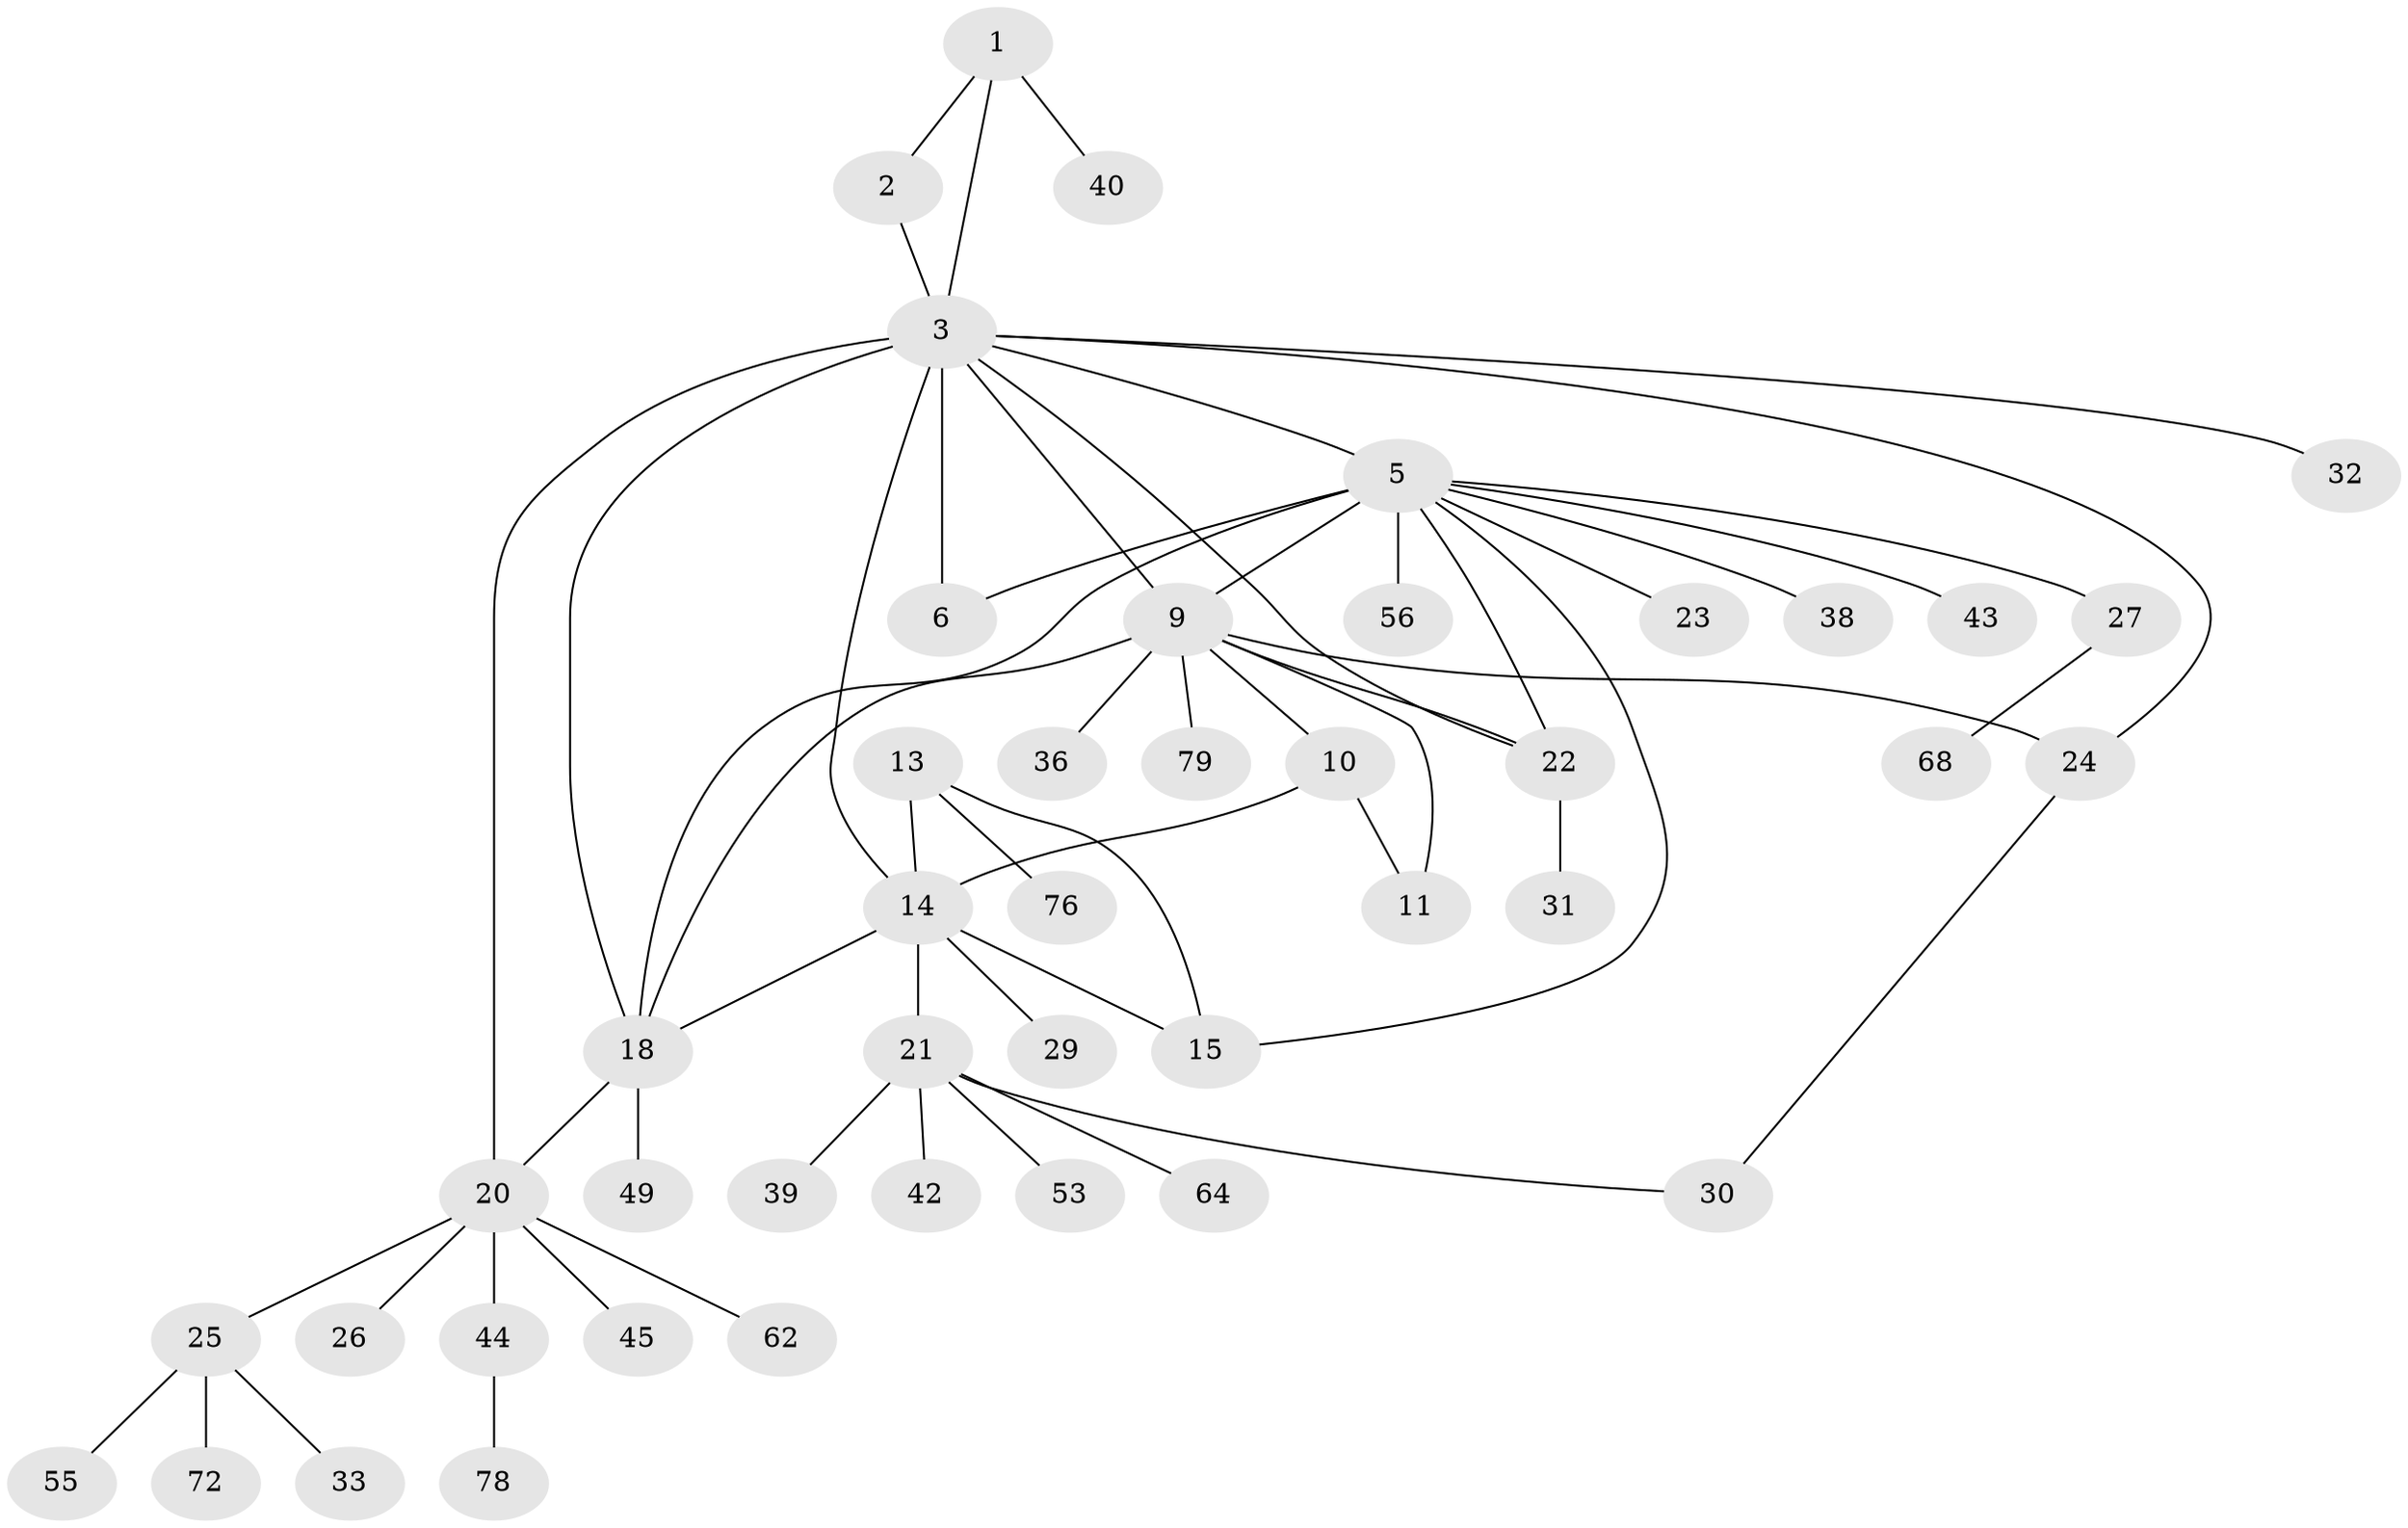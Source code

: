 // original degree distribution, {4: 0.06741573033707865, 3: 0.07865168539325842, 10: 0.011235955056179775, 5: 0.06741573033707865, 9: 0.0449438202247191, 7: 0.011235955056179775, 11: 0.011235955056179775, 6: 0.02247191011235955, 8: 0.011235955056179775, 2: 0.12359550561797752, 1: 0.550561797752809}
// Generated by graph-tools (version 1.1) at 2025/15/03/09/25 04:15:51]
// undirected, 44 vertices, 58 edges
graph export_dot {
graph [start="1"]
  node [color=gray90,style=filled];
  1;
  2;
  3 [super="+34+54+4+84+17"];
  5 [super="+69+7+8"];
  6 [super="+28"];
  9 [super="+37+46+63+87+12"];
  10 [super="+61"];
  11 [super="+41+59"];
  13;
  14 [super="+48+83+71+16"];
  15;
  18 [super="+77+57"];
  20;
  21;
  22 [super="+52"];
  23 [super="+60"];
  24;
  25;
  26 [super="+65+58"];
  27;
  29;
  30;
  31 [super="+67"];
  32;
  33;
  36 [super="+88+89"];
  38;
  39;
  40 [super="+50"];
  42;
  43;
  44;
  45;
  49 [super="+74"];
  53;
  55;
  56;
  62;
  64;
  68;
  72;
  76;
  78;
  79;
  1 -- 2;
  1 -- 3 [weight=2];
  1 -- 40;
  2 -- 3 [weight=2];
  3 -- 22;
  3 -- 14;
  3 -- 9;
  3 -- 5;
  3 -- 32;
  3 -- 18 [weight=2];
  3 -- 20 [weight=2];
  3 -- 6;
  3 -- 24;
  5 -- 6 [weight=3];
  5 -- 38;
  5 -- 15;
  5 -- 23;
  5 -- 56;
  5 -- 27;
  5 -- 9;
  5 -- 18;
  5 -- 43;
  5 -- 22;
  9 -- 10 [weight=2];
  9 -- 11 [weight=2];
  9 -- 24;
  9 -- 36;
  9 -- 18;
  9 -- 22;
  9 -- 79;
  10 -- 11;
  10 -- 14 [weight=2];
  13 -- 14 [weight=2];
  13 -- 15;
  13 -- 76;
  14 -- 15 [weight=2];
  14 -- 18;
  14 -- 21;
  14 -- 29;
  18 -- 20;
  18 -- 49;
  20 -- 25;
  20 -- 26;
  20 -- 44;
  20 -- 45;
  20 -- 62;
  21 -- 30;
  21 -- 39;
  21 -- 42;
  21 -- 53;
  21 -- 64;
  22 -- 31;
  24 -- 30;
  25 -- 33;
  25 -- 55;
  25 -- 72;
  27 -- 68;
  44 -- 78;
}
